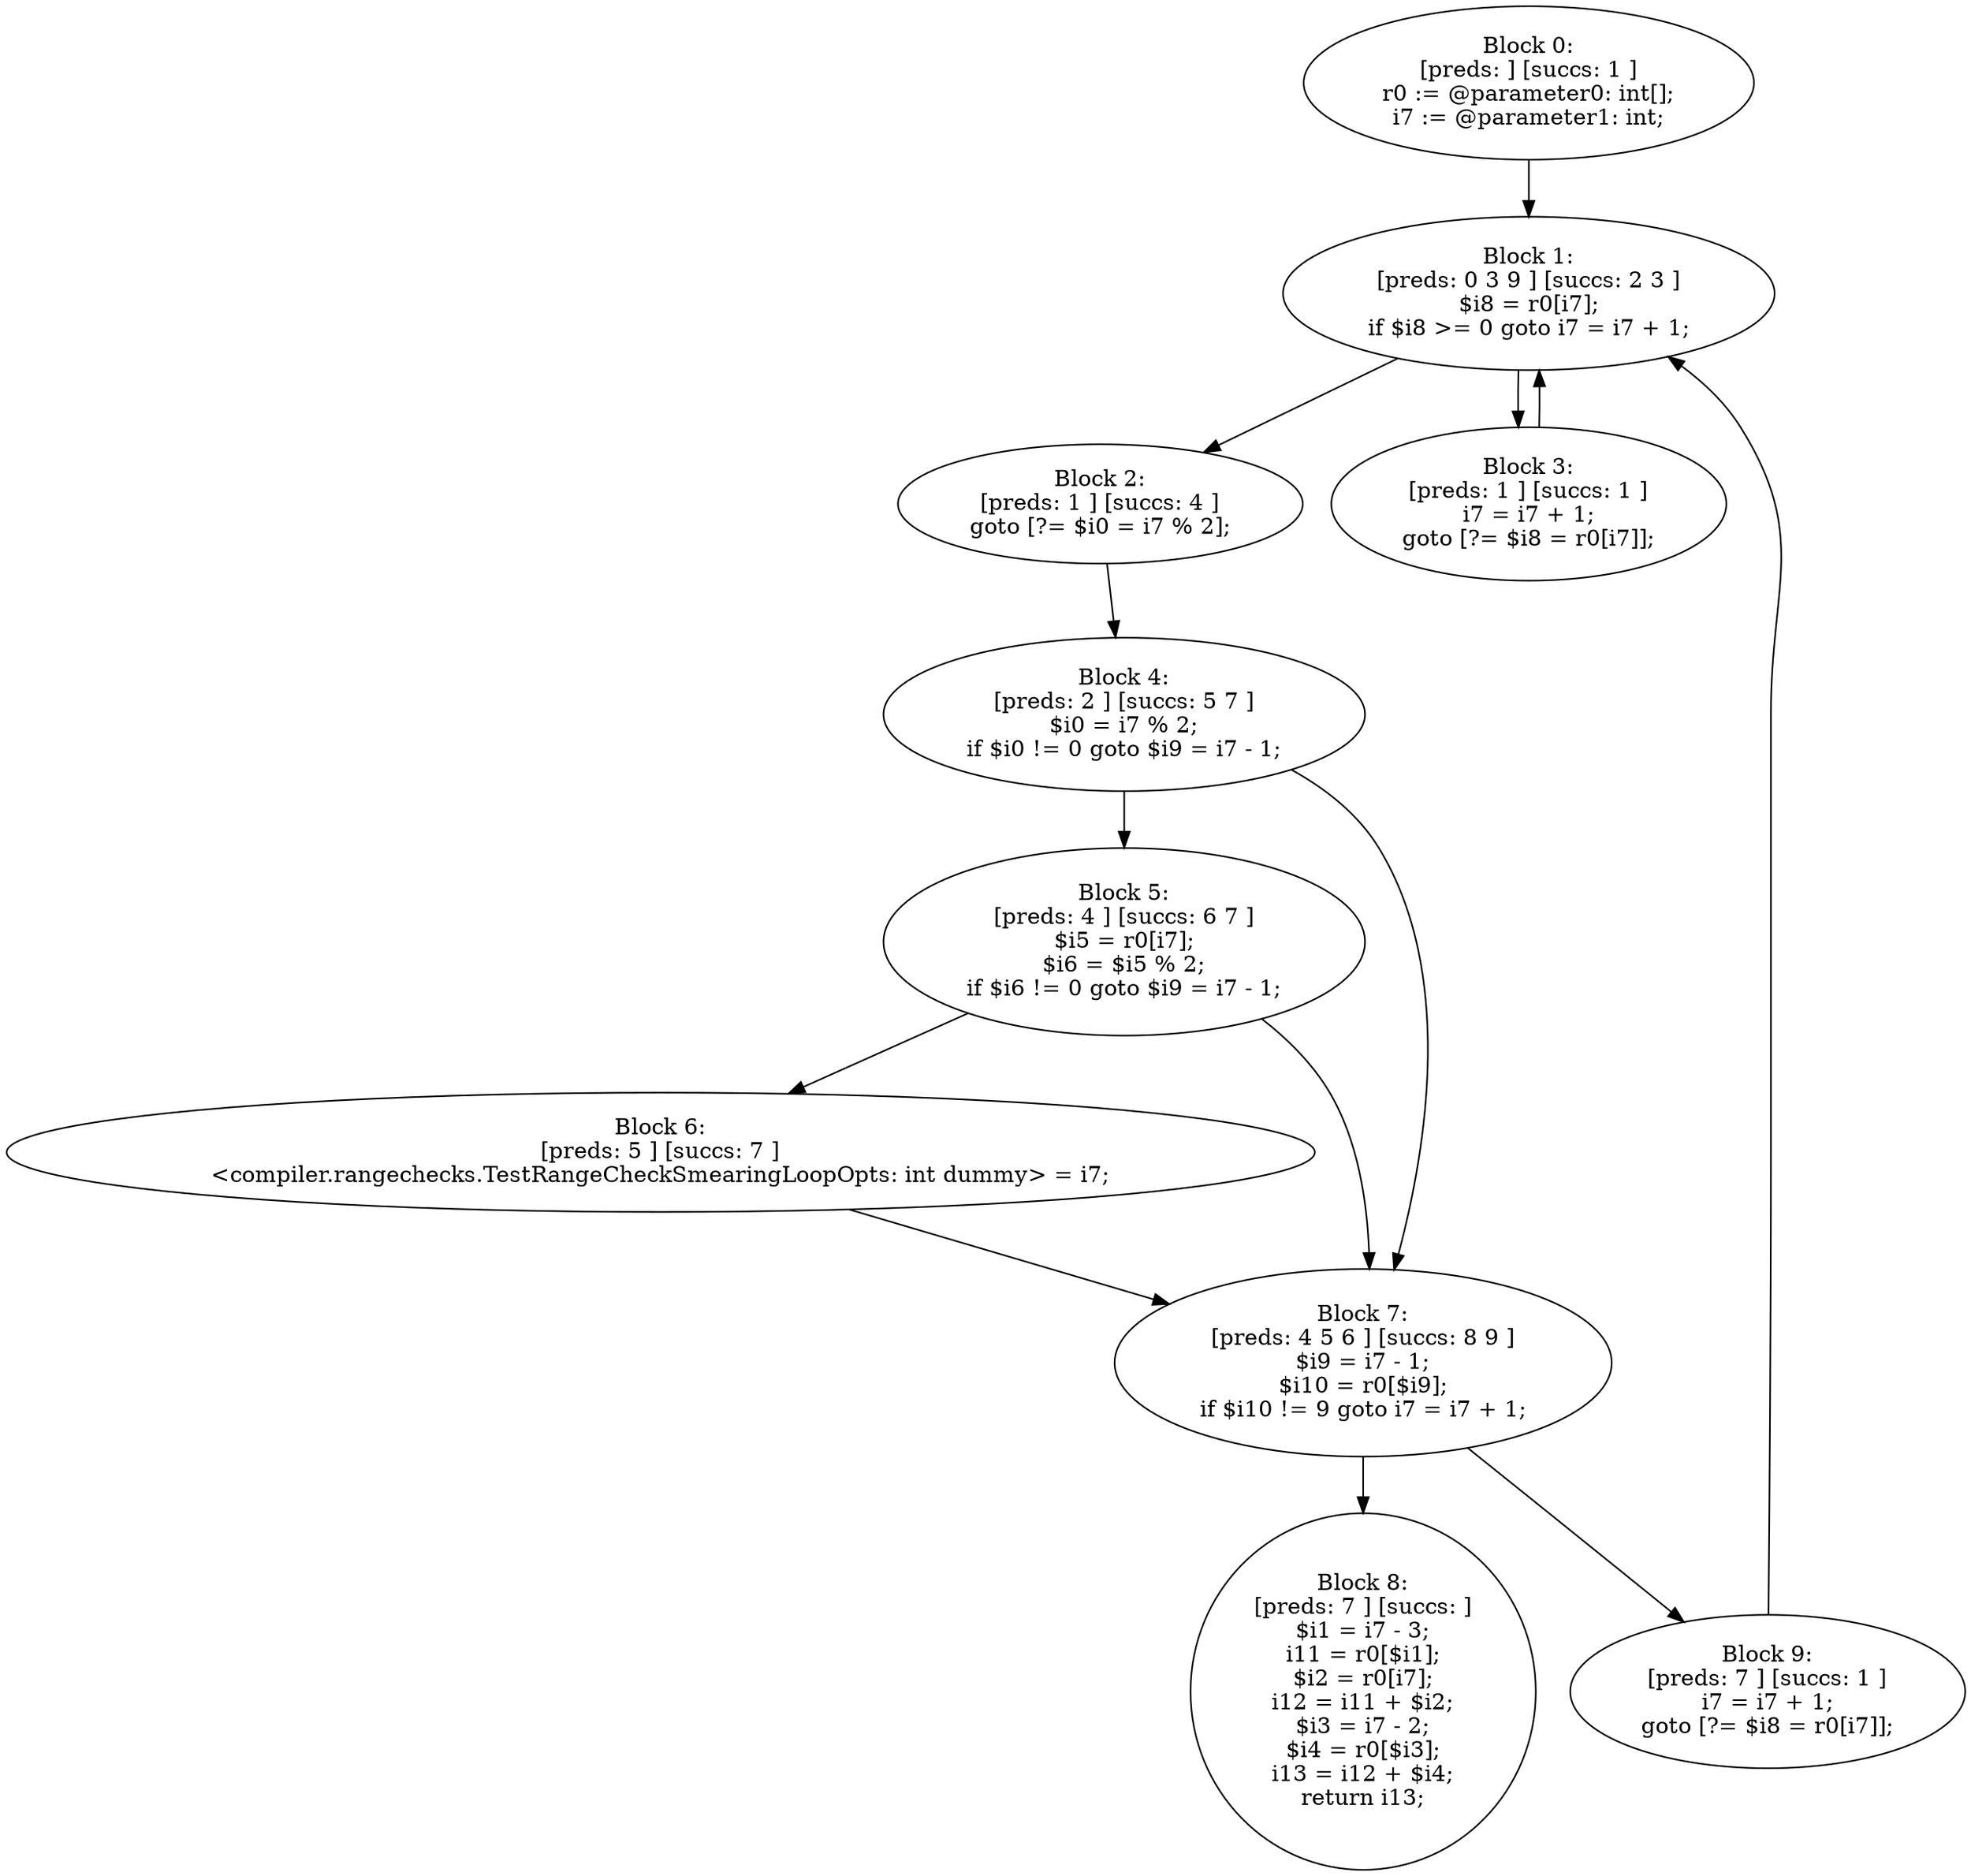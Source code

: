 digraph "unitGraph" {
    "Block 0:
[preds: ] [succs: 1 ]
r0 := @parameter0: int[];
i7 := @parameter1: int;
"
    "Block 1:
[preds: 0 3 9 ] [succs: 2 3 ]
$i8 = r0[i7];
if $i8 >= 0 goto i7 = i7 + 1;
"
    "Block 2:
[preds: 1 ] [succs: 4 ]
goto [?= $i0 = i7 % 2];
"
    "Block 3:
[preds: 1 ] [succs: 1 ]
i7 = i7 + 1;
goto [?= $i8 = r0[i7]];
"
    "Block 4:
[preds: 2 ] [succs: 5 7 ]
$i0 = i7 % 2;
if $i0 != 0 goto $i9 = i7 - 1;
"
    "Block 5:
[preds: 4 ] [succs: 6 7 ]
$i5 = r0[i7];
$i6 = $i5 % 2;
if $i6 != 0 goto $i9 = i7 - 1;
"
    "Block 6:
[preds: 5 ] [succs: 7 ]
<compiler.rangechecks.TestRangeCheckSmearingLoopOpts: int dummy> = i7;
"
    "Block 7:
[preds: 4 5 6 ] [succs: 8 9 ]
$i9 = i7 - 1;
$i10 = r0[$i9];
if $i10 != 9 goto i7 = i7 + 1;
"
    "Block 8:
[preds: 7 ] [succs: ]
$i1 = i7 - 3;
i11 = r0[$i1];
$i2 = r0[i7];
i12 = i11 + $i2;
$i3 = i7 - 2;
$i4 = r0[$i3];
i13 = i12 + $i4;
return i13;
"
    "Block 9:
[preds: 7 ] [succs: 1 ]
i7 = i7 + 1;
goto [?= $i8 = r0[i7]];
"
    "Block 0:
[preds: ] [succs: 1 ]
r0 := @parameter0: int[];
i7 := @parameter1: int;
"->"Block 1:
[preds: 0 3 9 ] [succs: 2 3 ]
$i8 = r0[i7];
if $i8 >= 0 goto i7 = i7 + 1;
";
    "Block 1:
[preds: 0 3 9 ] [succs: 2 3 ]
$i8 = r0[i7];
if $i8 >= 0 goto i7 = i7 + 1;
"->"Block 2:
[preds: 1 ] [succs: 4 ]
goto [?= $i0 = i7 % 2];
";
    "Block 1:
[preds: 0 3 9 ] [succs: 2 3 ]
$i8 = r0[i7];
if $i8 >= 0 goto i7 = i7 + 1;
"->"Block 3:
[preds: 1 ] [succs: 1 ]
i7 = i7 + 1;
goto [?= $i8 = r0[i7]];
";
    "Block 2:
[preds: 1 ] [succs: 4 ]
goto [?= $i0 = i7 % 2];
"->"Block 4:
[preds: 2 ] [succs: 5 7 ]
$i0 = i7 % 2;
if $i0 != 0 goto $i9 = i7 - 1;
";
    "Block 3:
[preds: 1 ] [succs: 1 ]
i7 = i7 + 1;
goto [?= $i8 = r0[i7]];
"->"Block 1:
[preds: 0 3 9 ] [succs: 2 3 ]
$i8 = r0[i7];
if $i8 >= 0 goto i7 = i7 + 1;
";
    "Block 4:
[preds: 2 ] [succs: 5 7 ]
$i0 = i7 % 2;
if $i0 != 0 goto $i9 = i7 - 1;
"->"Block 5:
[preds: 4 ] [succs: 6 7 ]
$i5 = r0[i7];
$i6 = $i5 % 2;
if $i6 != 0 goto $i9 = i7 - 1;
";
    "Block 4:
[preds: 2 ] [succs: 5 7 ]
$i0 = i7 % 2;
if $i0 != 0 goto $i9 = i7 - 1;
"->"Block 7:
[preds: 4 5 6 ] [succs: 8 9 ]
$i9 = i7 - 1;
$i10 = r0[$i9];
if $i10 != 9 goto i7 = i7 + 1;
";
    "Block 5:
[preds: 4 ] [succs: 6 7 ]
$i5 = r0[i7];
$i6 = $i5 % 2;
if $i6 != 0 goto $i9 = i7 - 1;
"->"Block 6:
[preds: 5 ] [succs: 7 ]
<compiler.rangechecks.TestRangeCheckSmearingLoopOpts: int dummy> = i7;
";
    "Block 5:
[preds: 4 ] [succs: 6 7 ]
$i5 = r0[i7];
$i6 = $i5 % 2;
if $i6 != 0 goto $i9 = i7 - 1;
"->"Block 7:
[preds: 4 5 6 ] [succs: 8 9 ]
$i9 = i7 - 1;
$i10 = r0[$i9];
if $i10 != 9 goto i7 = i7 + 1;
";
    "Block 6:
[preds: 5 ] [succs: 7 ]
<compiler.rangechecks.TestRangeCheckSmearingLoopOpts: int dummy> = i7;
"->"Block 7:
[preds: 4 5 6 ] [succs: 8 9 ]
$i9 = i7 - 1;
$i10 = r0[$i9];
if $i10 != 9 goto i7 = i7 + 1;
";
    "Block 7:
[preds: 4 5 6 ] [succs: 8 9 ]
$i9 = i7 - 1;
$i10 = r0[$i9];
if $i10 != 9 goto i7 = i7 + 1;
"->"Block 8:
[preds: 7 ] [succs: ]
$i1 = i7 - 3;
i11 = r0[$i1];
$i2 = r0[i7];
i12 = i11 + $i2;
$i3 = i7 - 2;
$i4 = r0[$i3];
i13 = i12 + $i4;
return i13;
";
    "Block 7:
[preds: 4 5 6 ] [succs: 8 9 ]
$i9 = i7 - 1;
$i10 = r0[$i9];
if $i10 != 9 goto i7 = i7 + 1;
"->"Block 9:
[preds: 7 ] [succs: 1 ]
i7 = i7 + 1;
goto [?= $i8 = r0[i7]];
";
    "Block 9:
[preds: 7 ] [succs: 1 ]
i7 = i7 + 1;
goto [?= $i8 = r0[i7]];
"->"Block 1:
[preds: 0 3 9 ] [succs: 2 3 ]
$i8 = r0[i7];
if $i8 >= 0 goto i7 = i7 + 1;
";
}
